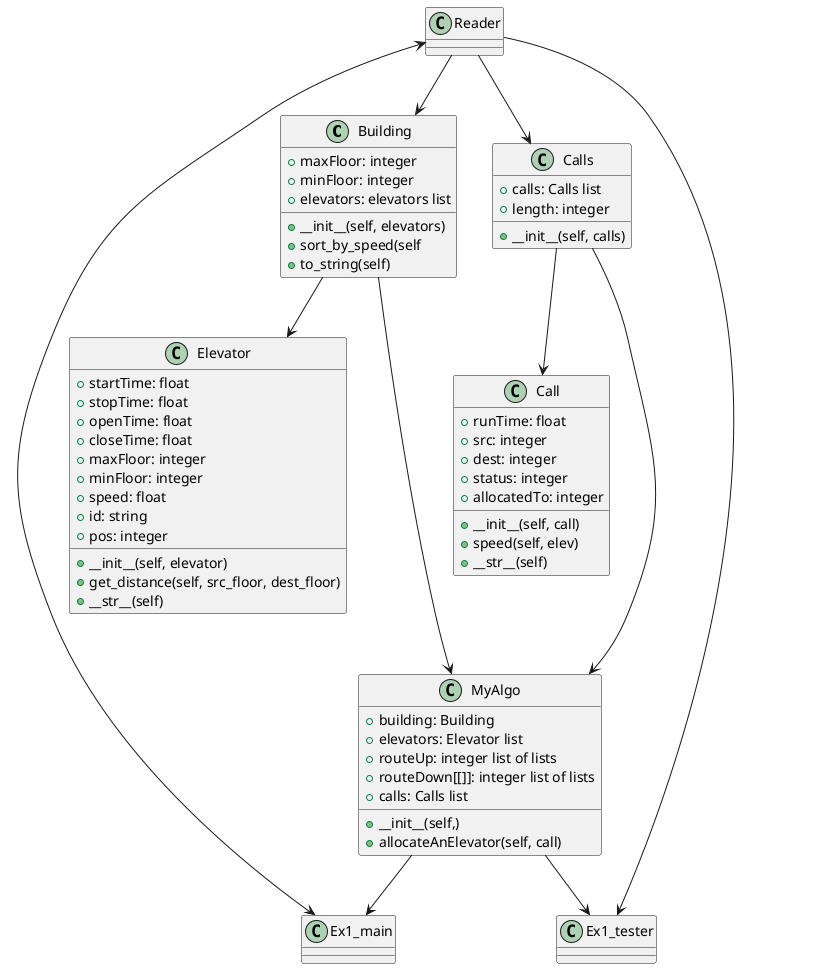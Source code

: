 @startuml
class Building {
+maxFloor: integer
+minFloor: integer
+elevators: elevators list
+__init__(self, elevators)
+sort_by_speed(self
+to_string(self)
}


class Elevator{
+startTime: float
+stopTime: float
+openTime: float
+closeTime: float
+maxFloor: integer
+minFloor: integer
+speed: float
+id: string
+pos: integer
+__init__(self, elevator)
+get_distance(self, src_floor, dest_floor)
+__str__(self)
}


class Call{
+runTime: float
+src: integer
+dest: integer
+status: integer
+allocatedTo: integer
+__init__(self, call)
+speed(self, elev)
+__str__(self)
}


class Calls{
+calls: Calls list
+length: integer
+__init__(self, calls)
}


class Reader{}
class Ex1_main{}
class Ex1_tester{}


class MyAlgo {
+building: Building
+elevators: Elevator list
+routeUp: integer list of lists
+routeDown[[]]: integer list of lists
+calls: Calls list
+__init__(self,)
+allocateAnElevator(self, call)
    }

Building --> Elevator
Building ---> MyAlgo
Calls --> Call
Calls ---> MyAlgo
MyAlgo --> Ex1_main
MyAlgo --> Ex1_tester
Reader --> Calls
Reader --> Building
Reader --> Ex1_tester
Reader <--> Ex1_main


@endum